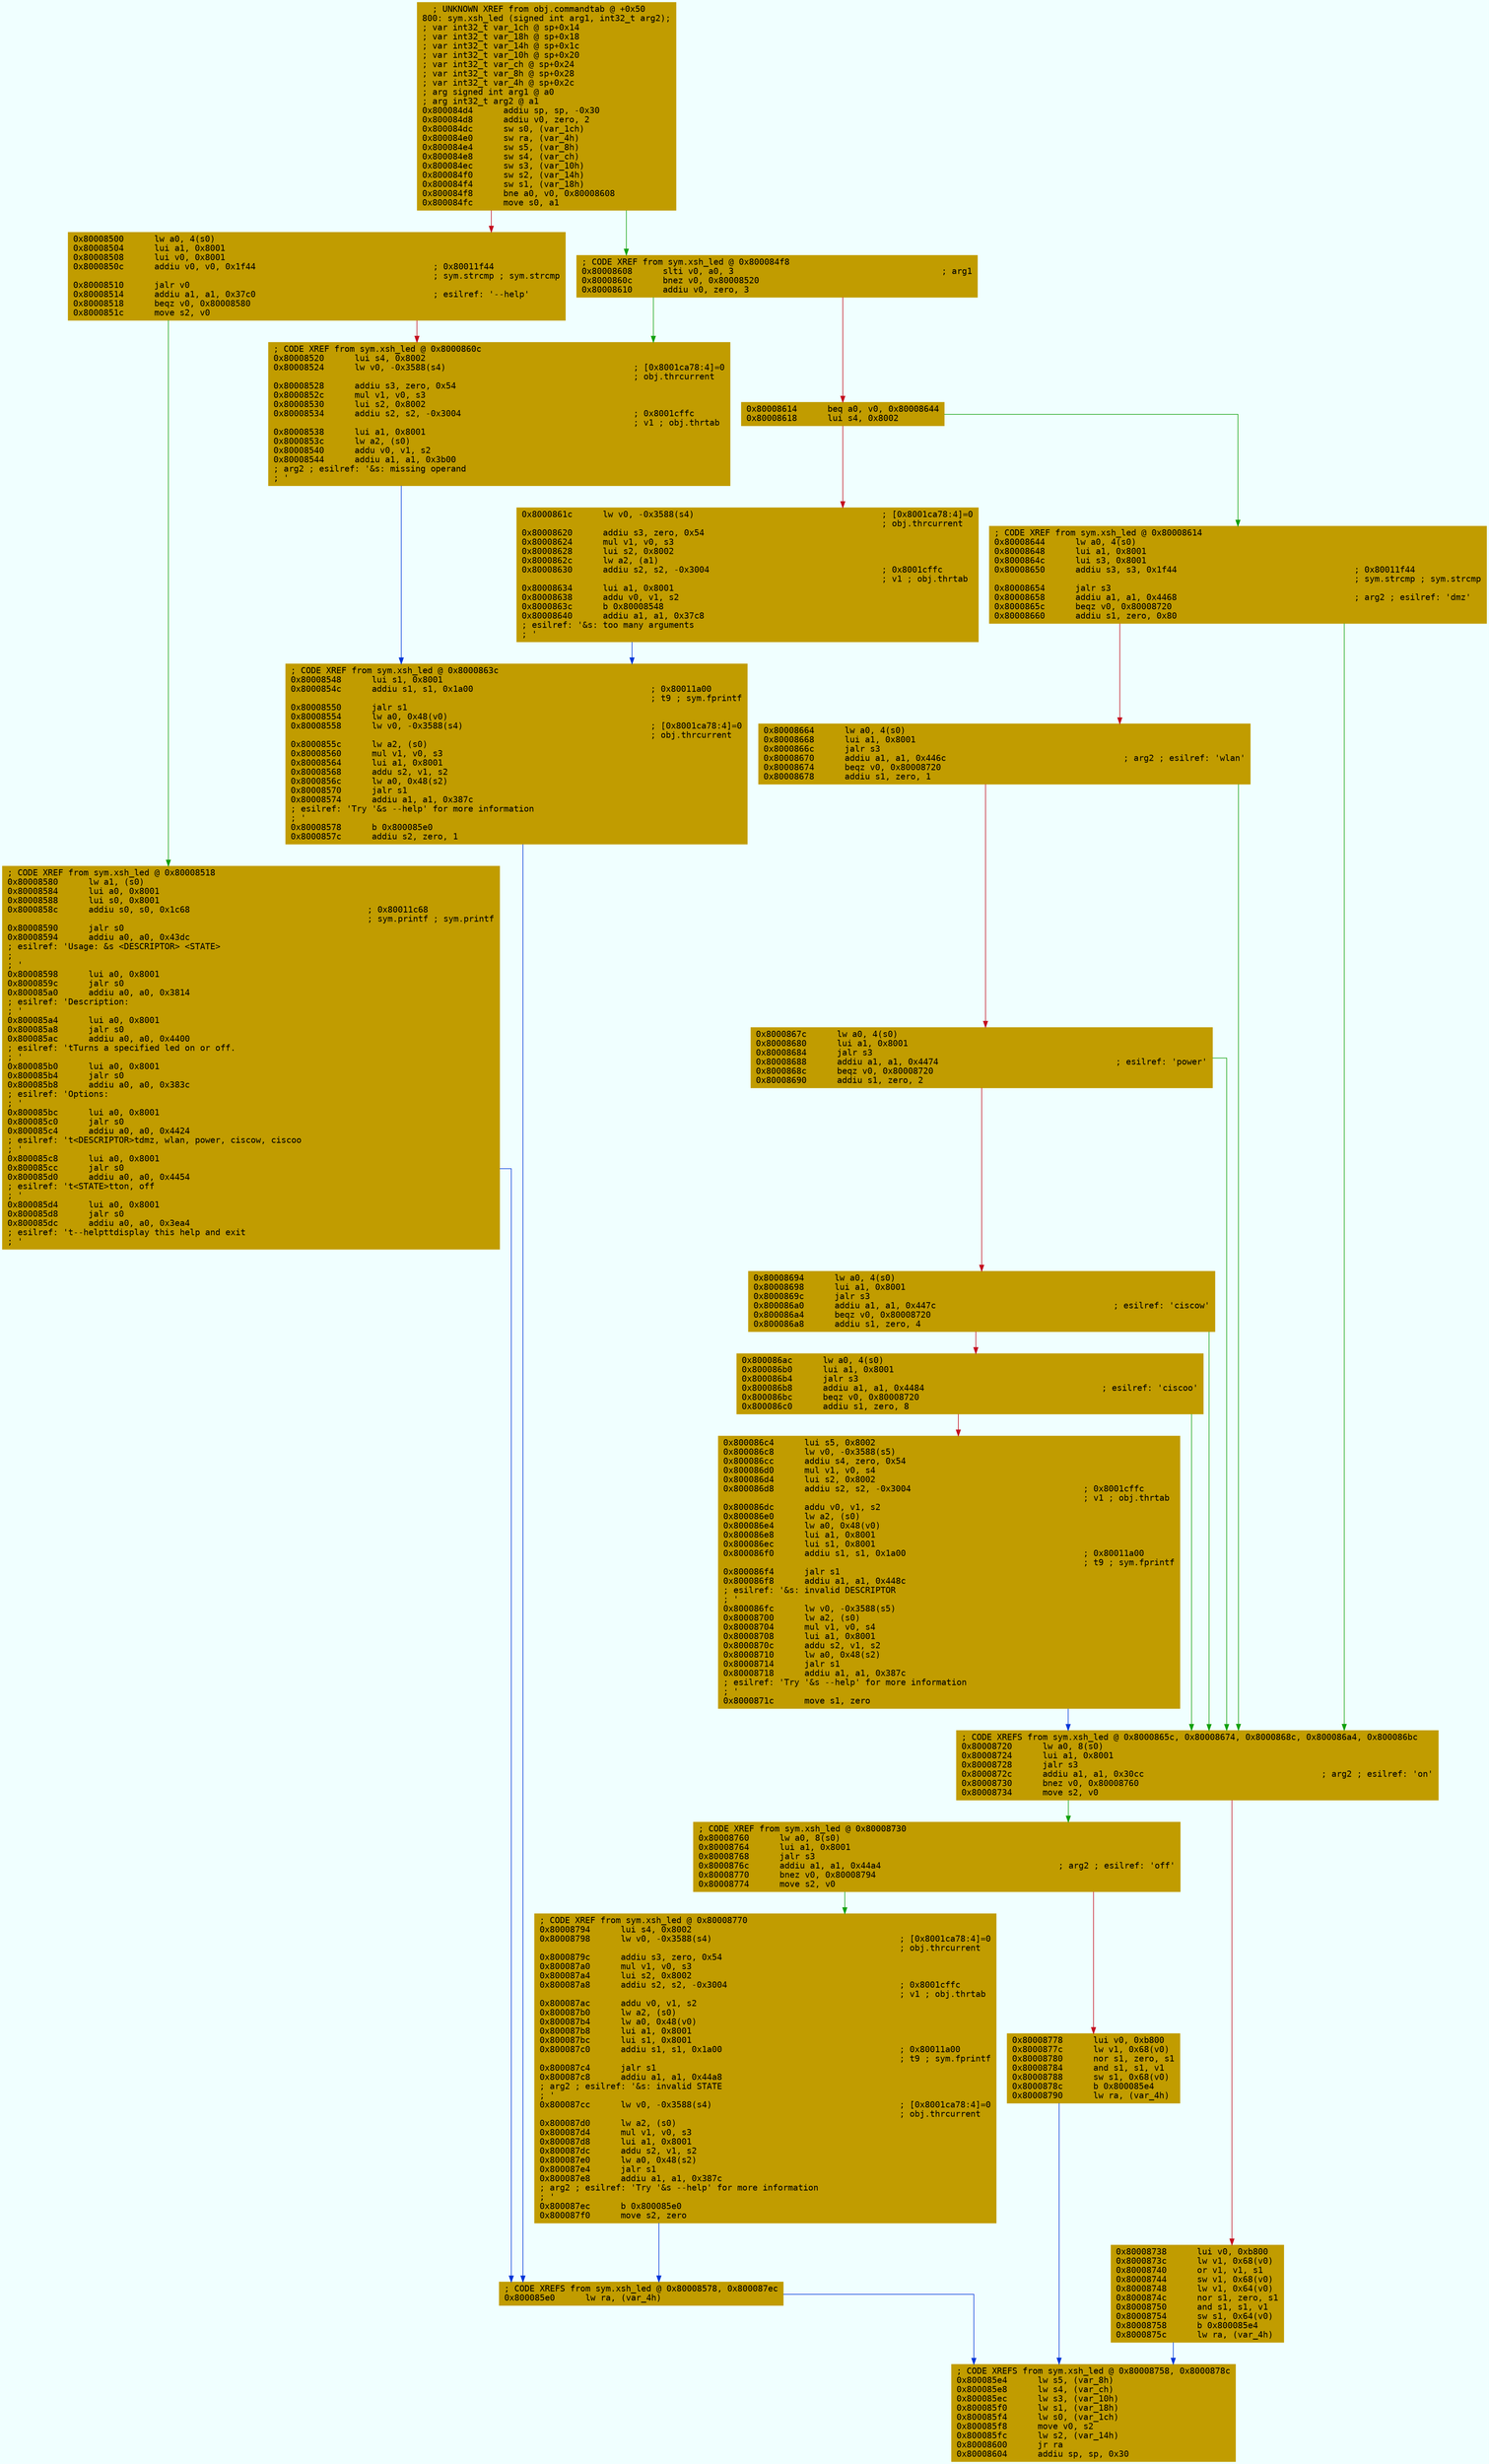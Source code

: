 digraph code {
	graph [bgcolor=azure fontsize=8 fontname="Courier" splines="ortho"];
	node [fillcolor=gray style=filled shape=box];
	edge [arrowhead="normal"];
	"0x800084d4" [URL="sym.xsh_led/0x800084d4", fillcolor="#c19c00",color="#c19c00", fontname="Courier",label="  ; UNKNOWN XREF from obj.commandtab @ +0x50\l800: sym.xsh_led (signed int arg1, int32_t arg2);\l; var int32_t var_1ch @ sp+0x14\l; var int32_t var_18h @ sp+0x18\l; var int32_t var_14h @ sp+0x1c\l; var int32_t var_10h @ sp+0x20\l; var int32_t var_ch @ sp+0x24\l; var int32_t var_8h @ sp+0x28\l; var int32_t var_4h @ sp+0x2c\l; arg signed int arg1 @ a0\l; arg int32_t arg2 @ a1\l0x800084d4      addiu sp, sp, -0x30\l0x800084d8      addiu v0, zero, 2\l0x800084dc      sw s0, (var_1ch)\l0x800084e0      sw ra, (var_4h)\l0x800084e4      sw s5, (var_8h)\l0x800084e8      sw s4, (var_ch)\l0x800084ec      sw s3, (var_10h)\l0x800084f0      sw s2, (var_14h)\l0x800084f4      sw s1, (var_18h)\l0x800084f8      bne a0, v0, 0x80008608\l0x800084fc      move s0, a1\l"]
	"0x80008500" [URL="sym.xsh_led/0x80008500", fillcolor="#c19c00",color="#c19c00", fontname="Courier",label="0x80008500      lw a0, 4(s0)\l0x80008504      lui a1, 0x8001\l0x80008508      lui v0, 0x8001\l0x8000850c      addiu v0, v0, 0x1f44                                   ; 0x80011f44\l                                                                       ; sym.strcmp ; sym.strcmp\l0x80008510      jalr v0\l0x80008514      addiu a1, a1, 0x37c0                                   ; esilref: '--help'\l0x80008518      beqz v0, 0x80008580\l0x8000851c      move s2, v0\l"]
	"0x80008520" [URL="sym.xsh_led/0x80008520", fillcolor="#c19c00",color="#c19c00", fontname="Courier",label="; CODE XREF from sym.xsh_led @ 0x8000860c\l0x80008520      lui s4, 0x8002\l0x80008524      lw v0, -0x3588(s4)                                     ; [0x8001ca78:4]=0\l                                                                       ; obj.thrcurrent\l0x80008528      addiu s3, zero, 0x54\l0x8000852c      mul v1, v0, s3\l0x80008530      lui s2, 0x8002\l0x80008534      addiu s2, s2, -0x3004                                  ; 0x8001cffc\l                                                                       ; v1 ; obj.thrtab\l0x80008538      lui a1, 0x8001\l0x8000853c      lw a2, (s0)\l0x80008540      addu v0, v1, s2\l0x80008544      addiu a1, a1, 0x3b00                                   \l; arg2 ; esilref: '&s: missing operand\l; '\l"]
	"0x80008548" [URL="sym.xsh_led/0x80008548", fillcolor="#c19c00",color="#c19c00", fontname="Courier",label="; CODE XREF from sym.xsh_led @ 0x8000863c\l0x80008548      lui s1, 0x8001\l0x8000854c      addiu s1, s1, 0x1a00                                   ; 0x80011a00\l                                                                       ; t9 ; sym.fprintf\l0x80008550      jalr s1\l0x80008554      lw a0, 0x48(v0)\l0x80008558      lw v0, -0x3588(s4)                                     ; [0x8001ca78:4]=0\l                                                                       ; obj.thrcurrent\l0x8000855c      lw a2, (s0)\l0x80008560      mul v1, v0, s3\l0x80008564      lui a1, 0x8001\l0x80008568      addu s2, v1, s2\l0x8000856c      lw a0, 0x48(s2)\l0x80008570      jalr s1\l0x80008574      addiu a1, a1, 0x387c                                   \l; esilref: 'Try '&s --help' for more information\l; '\l0x80008578      b 0x800085e0\l0x8000857c      addiu s2, zero, 1\l"]
	"0x80008580" [URL="sym.xsh_led/0x80008580", fillcolor="#c19c00",color="#c19c00", fontname="Courier",label="; CODE XREF from sym.xsh_led @ 0x80008518\l0x80008580      lw a1, (s0)\l0x80008584      lui a0, 0x8001\l0x80008588      lui s0, 0x8001\l0x8000858c      addiu s0, s0, 0x1c68                                   ; 0x80011c68\l                                                                       ; sym.printf ; sym.printf\l0x80008590      jalr s0\l0x80008594      addiu a0, a0, 0x43dc                                   \l; esilref: 'Usage: &s <DESCRIPTOR> <STATE>\l; \l; '\l0x80008598      lui a0, 0x8001\l0x8000859c      jalr s0\l0x800085a0      addiu a0, a0, 0x3814                                   \l; esilref: 'Description:\l; '\l0x800085a4      lui a0, 0x8001\l0x800085a8      jalr s0\l0x800085ac      addiu a0, a0, 0x4400                                   \l; esilref: '\tTurns a specified led on or off.\l; '\l0x800085b0      lui a0, 0x8001\l0x800085b4      jalr s0\l0x800085b8      addiu a0, a0, 0x383c                                   \l; esilref: 'Options:\l; '\l0x800085bc      lui a0, 0x8001\l0x800085c0      jalr s0\l0x800085c4      addiu a0, a0, 0x4424                                   \l; esilref: '\t<DESCRIPTOR>\tdmz, wlan, power, ciscow, ciscoo\l; '\l0x800085c8      lui a0, 0x8001\l0x800085cc      jalr s0\l0x800085d0      addiu a0, a0, 0x4454                                   \l; esilref: '\t<STATE>\t\ton, off\l; '\l0x800085d4      lui a0, 0x8001\l0x800085d8      jalr s0\l0x800085dc      addiu a0, a0, 0x3ea4                                   \l; esilref: '\t--help\t\tdisplay this help and exit\l; '\l"]
	"0x800085e0" [URL="sym.xsh_led/0x800085e0", fillcolor="#c19c00",color="#c19c00", fontname="Courier",label="; CODE XREFS from sym.xsh_led @ 0x80008578, 0x800087ec\l0x800085e0      lw ra, (var_4h)\l"]
	"0x800085e4" [URL="sym.xsh_led/0x800085e4", fillcolor="#c19c00",color="#c19c00", fontname="Courier",label="; CODE XREFS from sym.xsh_led @ 0x80008758, 0x8000878c\l0x800085e4      lw s5, (var_8h)\l0x800085e8      lw s4, (var_ch)\l0x800085ec      lw s3, (var_10h)\l0x800085f0      lw s1, (var_18h)\l0x800085f4      lw s0, (var_1ch)\l0x800085f8      move v0, s2\l0x800085fc      lw s2, (var_14h)\l0x80008600      jr ra\l0x80008604      addiu sp, sp, 0x30\l"]
	"0x80008608" [URL="sym.xsh_led/0x80008608", fillcolor="#c19c00",color="#c19c00", fontname="Courier",label="; CODE XREF from sym.xsh_led @ 0x800084f8\l0x80008608      slti v0, a0, 3                                         ; arg1\l0x8000860c      bnez v0, 0x80008520\l0x80008610      addiu v0, zero, 3\l"]
	"0x80008614" [URL="sym.xsh_led/0x80008614", fillcolor="#c19c00",color="#c19c00", fontname="Courier",label="0x80008614      beq a0, v0, 0x80008644\l0x80008618      lui s4, 0x8002\l"]
	"0x8000861c" [URL="sym.xsh_led/0x8000861c", fillcolor="#c19c00",color="#c19c00", fontname="Courier",label="0x8000861c      lw v0, -0x3588(s4)                                     ; [0x8001ca78:4]=0\l                                                                       ; obj.thrcurrent\l0x80008620      addiu s3, zero, 0x54\l0x80008624      mul v1, v0, s3\l0x80008628      lui s2, 0x8002\l0x8000862c      lw a2, (a1)\l0x80008630      addiu s2, s2, -0x3004                                  ; 0x8001cffc\l                                                                       ; v1 ; obj.thrtab\l0x80008634      lui a1, 0x8001\l0x80008638      addu v0, v1, s2\l0x8000863c      b 0x80008548\l0x80008640      addiu a1, a1, 0x37c8                                   \l; esilref: '&s: too many arguments\l; '\l"]
	"0x80008644" [URL="sym.xsh_led/0x80008644", fillcolor="#c19c00",color="#c19c00", fontname="Courier",label="; CODE XREF from sym.xsh_led @ 0x80008614\l0x80008644      lw a0, 4(s0)\l0x80008648      lui a1, 0x8001\l0x8000864c      lui s3, 0x8001\l0x80008650      addiu s3, s3, 0x1f44                                   ; 0x80011f44\l                                                                       ; sym.strcmp ; sym.strcmp\l0x80008654      jalr s3\l0x80008658      addiu a1, a1, 0x4468                                   ; arg2 ; esilref: 'dmz'\l0x8000865c      beqz v0, 0x80008720\l0x80008660      addiu s1, zero, 0x80\l"]
	"0x80008664" [URL="sym.xsh_led/0x80008664", fillcolor="#c19c00",color="#c19c00", fontname="Courier",label="0x80008664      lw a0, 4(s0)\l0x80008668      lui a1, 0x8001\l0x8000866c      jalr s3\l0x80008670      addiu a1, a1, 0x446c                                   ; arg2 ; esilref: 'wlan'\l0x80008674      beqz v0, 0x80008720\l0x80008678      addiu s1, zero, 1\l"]
	"0x8000867c" [URL="sym.xsh_led/0x8000867c", fillcolor="#c19c00",color="#c19c00", fontname="Courier",label="0x8000867c      lw a0, 4(s0)\l0x80008680      lui a1, 0x8001\l0x80008684      jalr s3\l0x80008688      addiu a1, a1, 0x4474                                   ; esilref: 'power'\l0x8000868c      beqz v0, 0x80008720\l0x80008690      addiu s1, zero, 2\l"]
	"0x80008694" [URL="sym.xsh_led/0x80008694", fillcolor="#c19c00",color="#c19c00", fontname="Courier",label="0x80008694      lw a0, 4(s0)\l0x80008698      lui a1, 0x8001\l0x8000869c      jalr s3\l0x800086a0      addiu a1, a1, 0x447c                                   ; esilref: 'ciscow'\l0x800086a4      beqz v0, 0x80008720\l0x800086a8      addiu s1, zero, 4\l"]
	"0x800086ac" [URL="sym.xsh_led/0x800086ac", fillcolor="#c19c00",color="#c19c00", fontname="Courier",label="0x800086ac      lw a0, 4(s0)\l0x800086b0      lui a1, 0x8001\l0x800086b4      jalr s3\l0x800086b8      addiu a1, a1, 0x4484                                   ; esilref: 'ciscoo'\l0x800086bc      beqz v0, 0x80008720\l0x800086c0      addiu s1, zero, 8\l"]
	"0x800086c4" [URL="sym.xsh_led/0x800086c4", fillcolor="#c19c00",color="#c19c00", fontname="Courier",label="0x800086c4      lui s5, 0x8002\l0x800086c8      lw v0, -0x3588(s5)\l0x800086cc      addiu s4, zero, 0x54\l0x800086d0      mul v1, v0, s4\l0x800086d4      lui s2, 0x8002\l0x800086d8      addiu s2, s2, -0x3004                                  ; 0x8001cffc\l                                                                       ; v1 ; obj.thrtab\l0x800086dc      addu v0, v1, s2\l0x800086e0      lw a2, (s0)\l0x800086e4      lw a0, 0x48(v0)\l0x800086e8      lui a1, 0x8001\l0x800086ec      lui s1, 0x8001\l0x800086f0      addiu s1, s1, 0x1a00                                   ; 0x80011a00\l                                                                       ; t9 ; sym.fprintf\l0x800086f4      jalr s1\l0x800086f8      addiu a1, a1, 0x448c                                   \l; esilref: '&s: invalid DESCRIPTOR\l; '\l0x800086fc      lw v0, -0x3588(s5)\l0x80008700      lw a2, (s0)\l0x80008704      mul v1, v0, s4\l0x80008708      lui a1, 0x8001\l0x8000870c      addu s2, v1, s2\l0x80008710      lw a0, 0x48(s2)\l0x80008714      jalr s1\l0x80008718      addiu a1, a1, 0x387c                                   \l; esilref: 'Try '&s --help' for more information\l; '\l0x8000871c      move s1, zero\l"]
	"0x80008720" [URL="sym.xsh_led/0x80008720", fillcolor="#c19c00",color="#c19c00", fontname="Courier",label="; CODE XREFS from sym.xsh_led @ 0x8000865c, 0x80008674, 0x8000868c, 0x800086a4, 0x800086bc\l0x80008720      lw a0, 8(s0)\l0x80008724      lui a1, 0x8001\l0x80008728      jalr s3\l0x8000872c      addiu a1, a1, 0x30cc                                   ; arg2 ; esilref: 'on'\l0x80008730      bnez v0, 0x80008760\l0x80008734      move s2, v0\l"]
	"0x80008738" [URL="sym.xsh_led/0x80008738", fillcolor="#c19c00",color="#c19c00", fontname="Courier",label="0x80008738      lui v0, 0xb800\l0x8000873c      lw v1, 0x68(v0)\l0x80008740      or v1, v1, s1\l0x80008744      sw v1, 0x68(v0)\l0x80008748      lw v1, 0x64(v0)\l0x8000874c      nor s1, zero, s1\l0x80008750      and s1, s1, v1\l0x80008754      sw s1, 0x64(v0)\l0x80008758      b 0x800085e4\l0x8000875c      lw ra, (var_4h)\l"]
	"0x80008760" [URL="sym.xsh_led/0x80008760", fillcolor="#c19c00",color="#c19c00", fontname="Courier",label="; CODE XREF from sym.xsh_led @ 0x80008730\l0x80008760      lw a0, 8(s0)\l0x80008764      lui a1, 0x8001\l0x80008768      jalr s3\l0x8000876c      addiu a1, a1, 0x44a4                                   ; arg2 ; esilref: 'off'\l0x80008770      bnez v0, 0x80008794\l0x80008774      move s2, v0\l"]
	"0x80008778" [URL="sym.xsh_led/0x80008778", fillcolor="#c19c00",color="#c19c00", fontname="Courier",label="0x80008778      lui v0, 0xb800\l0x8000877c      lw v1, 0x68(v0)\l0x80008780      nor s1, zero, s1\l0x80008784      and s1, s1, v1\l0x80008788      sw s1, 0x68(v0)\l0x8000878c      b 0x800085e4\l0x80008790      lw ra, (var_4h)\l"]
	"0x80008794" [URL="sym.xsh_led/0x80008794", fillcolor="#c19c00",color="#c19c00", fontname="Courier",label="; CODE XREF from sym.xsh_led @ 0x80008770\l0x80008794      lui s4, 0x8002\l0x80008798      lw v0, -0x3588(s4)                                     ; [0x8001ca78:4]=0\l                                                                       ; obj.thrcurrent\l0x8000879c      addiu s3, zero, 0x54\l0x800087a0      mul v1, v0, s3\l0x800087a4      lui s2, 0x8002\l0x800087a8      addiu s2, s2, -0x3004                                  ; 0x8001cffc\l                                                                       ; v1 ; obj.thrtab\l0x800087ac      addu v0, v1, s2\l0x800087b0      lw a2, (s0)\l0x800087b4      lw a0, 0x48(v0)\l0x800087b8      lui a1, 0x8001\l0x800087bc      lui s1, 0x8001\l0x800087c0      addiu s1, s1, 0x1a00                                   ; 0x80011a00\l                                                                       ; t9 ; sym.fprintf\l0x800087c4      jalr s1\l0x800087c8      addiu a1, a1, 0x44a8                                   \l; arg2 ; esilref: '&s: invalid STATE\l; '\l0x800087cc      lw v0, -0x3588(s4)                                     ; [0x8001ca78:4]=0\l                                                                       ; obj.thrcurrent\l0x800087d0      lw a2, (s0)\l0x800087d4      mul v1, v0, s3\l0x800087d8      lui a1, 0x8001\l0x800087dc      addu s2, v1, s2\l0x800087e0      lw a0, 0x48(s2)\l0x800087e4      jalr s1\l0x800087e8      addiu a1, a1, 0x387c                                   \l; arg2 ; esilref: 'Try '&s --help' for more information\l; '\l0x800087ec      b 0x800085e0\l0x800087f0      move s2, zero\l"]
        "0x800084d4" -> "0x80008608" [color="#13a10e"];
        "0x800084d4" -> "0x80008500" [color="#c50f1f"];
        "0x80008500" -> "0x80008580" [color="#13a10e"];
        "0x80008500" -> "0x80008520" [color="#c50f1f"];
        "0x80008520" -> "0x80008548" [color="#0037da"];
        "0x80008548" -> "0x800085e0" [color="#0037da"];
        "0x80008580" -> "0x800085e0" [color="#0037da"];
        "0x800085e0" -> "0x800085e4" [color="#0037da"];
        "0x80008608" -> "0x80008520" [color="#13a10e"];
        "0x80008608" -> "0x80008614" [color="#c50f1f"];
        "0x80008614" -> "0x80008644" [color="#13a10e"];
        "0x80008614" -> "0x8000861c" [color="#c50f1f"];
        "0x8000861c" -> "0x80008548" [color="#0037da"];
        "0x80008644" -> "0x80008720" [color="#13a10e"];
        "0x80008644" -> "0x80008664" [color="#c50f1f"];
        "0x80008664" -> "0x80008720" [color="#13a10e"];
        "0x80008664" -> "0x8000867c" [color="#c50f1f"];
        "0x8000867c" -> "0x80008720" [color="#13a10e"];
        "0x8000867c" -> "0x80008694" [color="#c50f1f"];
        "0x80008694" -> "0x80008720" [color="#13a10e"];
        "0x80008694" -> "0x800086ac" [color="#c50f1f"];
        "0x800086ac" -> "0x80008720" [color="#13a10e"];
        "0x800086ac" -> "0x800086c4" [color="#c50f1f"];
        "0x800086c4" -> "0x80008720" [color="#0037da"];
        "0x80008720" -> "0x80008760" [color="#13a10e"];
        "0x80008720" -> "0x80008738" [color="#c50f1f"];
        "0x80008738" -> "0x800085e4" [color="#0037da"];
        "0x80008760" -> "0x80008794" [color="#13a10e"];
        "0x80008760" -> "0x80008778" [color="#c50f1f"];
        "0x80008778" -> "0x800085e4" [color="#0037da"];
        "0x80008794" -> "0x800085e0" [color="#0037da"];
}
